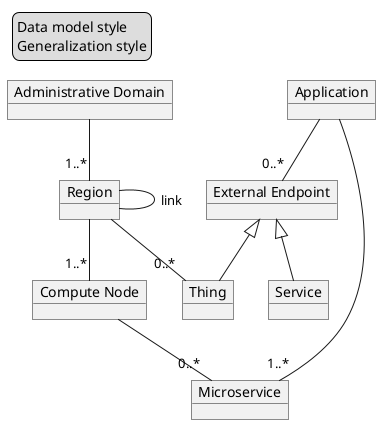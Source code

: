 @startuml
skinparam monochrome true
legend top left
Data model style
Generalization style
end legend

Object "Administrative Domain" as AdministrativeDomain
Object Region
Object "Compute Node" as ComputeNode
Object Thing
Object Microservice
Object Application
Object Service
Object "External Endpoint" as ExternalEndpoint

AdministrativeDomain -- "1..*" Region
Region -- Region: link
Region -- "0..*" Thing
Region -- "1..*" ComputeNode
ComputeNode -- "0..*" Microservice
Application -- "1..*" Microservice
Application -- "0..*" ExternalEndpoint
ExternalEndpoint <|-- Thing
ExternalEndpoint <|-- Service
@enduml

